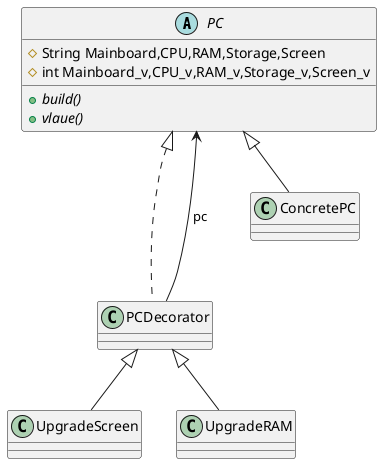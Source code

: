 @startuml
'https://plantuml.com/class-diagram

abstract class PC{
   #String Mainboard,CPU,RAM,Storage,Screen
   #int Mainboard_v,CPU_v,RAM_v,Storage_v,Screen_v
   +{abstract} build()
   +{abstract} vlaue()
}

PC<|.. PCDecorator
PC<--- PCDecorator: pc
PC<|-- ConcretePC

PCDecorator<|-- UpgradeScreen
PCDecorator<|-- UpgradeRAM



@enduml